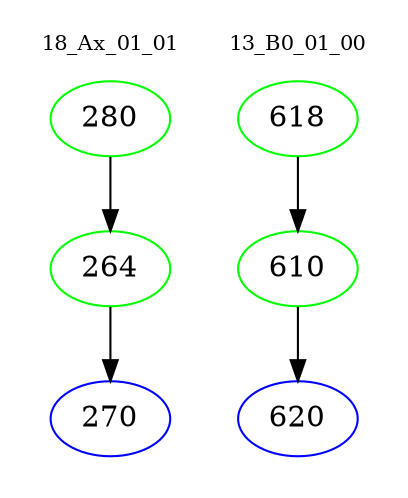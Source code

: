 digraph{
subgraph cluster_0 {
color = white
label = "18_Ax_01_01";
fontsize=10;
T0_280 [label="280", color="green"]
T0_280 -> T0_264 [color="black"]
T0_264 [label="264", color="green"]
T0_264 -> T0_270 [color="black"]
T0_270 [label="270", color="blue"]
}
subgraph cluster_1 {
color = white
label = "13_B0_01_00";
fontsize=10;
T1_618 [label="618", color="green"]
T1_618 -> T1_610 [color="black"]
T1_610 [label="610", color="green"]
T1_610 -> T1_620 [color="black"]
T1_620 [label="620", color="blue"]
}
}

